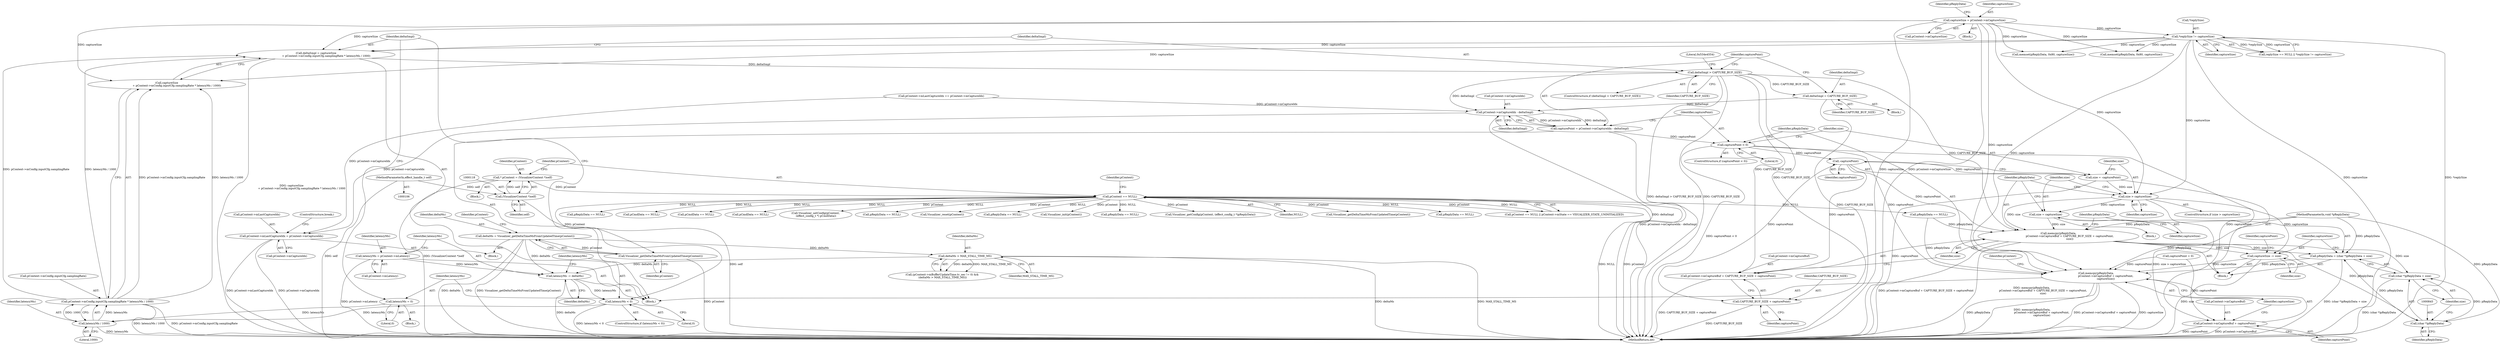 digraph "0_Android_557bd7bfe6c4895faee09e46fc9b5304a956c8b7@integer" {
"1000779" [label="(Call,deltaSmpl = captureSize\n                        + pContext->mConfig.inputCfg.samplingRate * latencyMs / 1000)"];
"1000705" [label="(Call,*replySize != captureSize)"];
"1000691" [label="(Call,captureSize = pContext->mCaptureSize)"];
"1000783" [label="(Call,pContext->mConfig.inputCfg.samplingRate * latencyMs / 1000)"];
"1000791" [label="(Call,latencyMs / 1000)"];
"1000775" [label="(Call,latencyMs = 0)"];
"1000771" [label="(Call,latencyMs < 0)"];
"1000767" [label="(Call,latencyMs -= deltaMs)"];
"1000742" [label="(Call,deltaMs > MAX_STALL_TIME_MS)"];
"1000721" [label="(Call,deltaMs = Visualizer_getDeltaTimeMsFromUpdatedTime(pContext))"];
"1000723" [label="(Call,Visualizer_getDeltaTimeMsFromUpdatedTime(pContext))"];
"1000123" [label="(Call,pContext == NULL)"];
"1000115" [label="(Call,* pContext = (VisualizerContext *)self)"];
"1000117" [label="(Call,(VisualizerContext *)self)"];
"1000107" [label="(MethodParameterIn,effect_handle_t self)"];
"1000762" [label="(Call,latencyMs = pContext->mLatency)"];
"1000795" [label="(Call,deltaSmpl > CAPTURE_BUF_SIZE)"];
"1000802" [label="(Call,deltaSmpl = CAPTURE_BUF_SIZE)"];
"1000808" [label="(Call,pContext->mCaptureIdx - deltaSmpl)"];
"1000806" [label="(Call,capturePoint = pContext->mCaptureIdx - deltaSmpl)"];
"1000814" [label="(Call,capturePoint < 0)"];
"1000821" [label="(Call,-capturePoint)"];
"1000819" [label="(Call,size = -capturePoint)"];
"1000824" [label="(Call,size > captureSize)"];
"1000828" [label="(Call,size = captureSize)"];
"1000831" [label="(Call,memcpy(pReplyData,\n                           pContext->mCaptureBuf + CAPTURE_BUF_SIZE + capturePoint,\n                           size))"];
"1000841" [label="(Call,pReplyData = (char *)pReplyData + size)"];
"1000854" [label="(Call,memcpy(pReplyData,\n                       pContext->mCaptureBuf + capturePoint,\n                       captureSize))"];
"1000844" [label="(Call,(char *)pReplyData)"];
"1000843" [label="(Call,(char *)pReplyData + size)"];
"1000848" [label="(Call,captureSize -= size)"];
"1000833" [label="(Call,pContext->mCaptureBuf + CAPTURE_BUF_SIZE + capturePoint)"];
"1000837" [label="(Call,CAPTURE_BUF_SIZE + capturePoint)"];
"1000856" [label="(Call,pContext->mCaptureBuf + capturePoint)"];
"1000862" [label="(Call,pContext->mLastCaptureIdx = pContext->mCaptureIdx)"];
"1000230" [label="(Call,Visualizer_reset(pContext))"];
"1000812" [label="(Identifier,deltaSmpl)"];
"1000771" [label="(Call,latencyMs < 0)"];
"1000880" [label="(Call,pReplyData == NULL)"];
"1000115" [label="(Call,* pContext = (VisualizerContext *)self)"];
"1000862" [label="(Call,pContext->mLastCaptureIdx = pContext->mCaptureIdx)"];
"1000794" [label="(ControlStructure,if (deltaSmpl > CAPTURE_BUF_SIZE))"];
"1000123" [label="(Call,pContext == NULL)"];
"1000808" [label="(Call,pContext->mCaptureIdx - deltaSmpl)"];
"1000807" [label="(Identifier,capturePoint)"];
"1000742" [label="(Call,deltaMs > MAX_STALL_TIME_MS)"];
"1000769" [label="(Identifier,deltaMs)"];
"1000843" [label="(Call,(char *)pReplyData + size)"];
"1000849" [label="(Identifier,captureSize)"];
"1000162" [label="(Call,Visualizer_init(pContext))"];
"1000773" [label="(Literal,0)"];
"1000708" [label="(Identifier,captureSize)"];
"1000827" [label="(Block,)"];
"1000793" [label="(Literal,1000)"];
"1000829" [label="(Identifier,size)"];
"1000803" [label="(Identifier,deltaSmpl)"];
"1000832" [label="(Identifier,pReplyData)"];
"1000816" [label="(Literal,0)"];
"1000701" [label="(Call,replySize == NULL || *replySize != captureSize)"];
"1000743" [label="(Identifier,deltaMs)"];
"1000821" [label="(Call,-capturePoint)"];
"1000722" [label="(Identifier,deltaMs)"];
"1000141" [label="(Call,pReplyData == NULL)"];
"1000830" [label="(Identifier,captureSize)"];
"1000837" [label="(Call,CAPTURE_BUF_SIZE + capturePoint)"];
"1000802" [label="(Call,deltaSmpl = CAPTURE_BUF_SIZE)"];
"1000223" [label="(Call,Visualizer_getConfig(pContext, (effect_config_t *)pReplyData))"];
"1000800" [label="(Literal,0x534e4554)"];
"1000819" [label="(Call,size = -capturePoint)"];
"1000125" [label="(Identifier,NULL)"];
"1000824" [label="(Call,size > captureSize)"];
"1000871" [label="(Call,memset(pReplyData, 0x80, captureSize))"];
"1000774" [label="(Block,)"];
"1000117" [label="(Call,(VisualizerContext *)self)"];
"1000857" [label="(Call,pContext->mCaptureBuf)"];
"1000925" [label="(Call,Visualizer_getDeltaTimeMsFromUpdatedTime(pContext))"];
"1000814" [label="(Call,capturePoint < 0)"];
"1000797" [label="(Identifier,CAPTURE_BUF_SIZE)"];
"1000279" [label="(Call,pReplyData == NULL)"];
"1000764" [label="(Call,pContext->mLatency)"];
"1000113" [label="(Block,)"];
"1000875" [label="(ControlStructure,break;)"];
"1000699" [label="(Identifier,pReplyData)"];
"1000729" [label="(Identifier,pContext)"];
"1000826" [label="(Identifier,captureSize)"];
"1000792" [label="(Identifier,latencyMs)"];
"1000698" [label="(Call,pReplyData == NULL)"];
"1000763" [label="(Identifier,latencyMs)"];
"1000831" [label="(Call,memcpy(pReplyData,\n                           pContext->mCaptureBuf + CAPTURE_BUF_SIZE + capturePoint,\n                           size))"];
"1000122" [label="(Call,pContext == NULL || pContext->mState == VISUALIZER_STATE_UNINITIALIZED)"];
"1000847" [label="(Identifier,size)"];
"1000755" [label="(Call,memset(pReplyData, 0x80, captureSize))"];
"1001120" [label="(MethodReturn,int)"];
"1000863" [label="(Call,pContext->mLastCaptureIdx)"];
"1000781" [label="(Call,captureSize\n                        + pContext->mConfig.inputCfg.samplingRate * latencyMs / 1000)"];
"1000796" [label="(Identifier,deltaSmpl)"];
"1000809" [label="(Call,pContext->mCaptureIdx)"];
"1000112" [label="(MethodParameterIn,void *pReplyData)"];
"1000768" [label="(Identifier,latencyMs)"];
"1000693" [label="(Call,pContext->mCaptureSize)"];
"1000119" [label="(Identifier,self)"];
"1000236" [label="(Call,pReplyData == NULL)"];
"1000866" [label="(Call,pContext->mCaptureIdx)"];
"1000825" [label="(Identifier,size)"];
"1000323" [label="(Call,pCmdData == NULL)"];
"1000820" [label="(Identifier,size)"];
"1000861" [label="(Identifier,captureSize)"];
"1000734" [label="(Call,(pContext->mBufferUpdateTime.tv_sec != 0) &&\n (deltaMs > MAX_STALL_TIME_MS))"];
"1000840" [label="(Identifier,size)"];
"1000727" [label="(Call,pContext->mLastCaptureIdx == pContext->mCaptureIdx)"];
"1000834" [label="(Call,pContext->mCaptureBuf)"];
"1000168" [label="(Call,pCmdData == NULL)"];
"1000691" [label="(Call,captureSize = pContext->mCaptureSize)"];
"1000498" [label="(Call,pCmdData == NULL)"];
"1000719" [label="(Block,)"];
"1000779" [label="(Call,deltaSmpl = captureSize\n                        + pContext->mConfig.inputCfg.samplingRate * latencyMs / 1000)"];
"1000721" [label="(Call,deltaMs = Visualizer_getDeltaTimeMsFromUpdatedTime(pContext))"];
"1000860" [label="(Identifier,capturePoint)"];
"1000124" [label="(Identifier,pContext)"];
"1000856" [label="(Call,pContext->mCaptureBuf + capturePoint)"];
"1000855" [label="(Identifier,pReplyData)"];
"1000689" [label="(Block,)"];
"1000841" [label="(Call,pReplyData = (char *)pReplyData + size)"];
"1000116" [label="(Identifier,pContext)"];
"1000795" [label="(Call,deltaSmpl > CAPTURE_BUF_SIZE)"];
"1000744" [label="(Identifier,MAX_STALL_TIME_MS)"];
"1000846" [label="(Identifier,pReplyData)"];
"1000839" [label="(Identifier,capturePoint)"];
"1000198" [label="(Call,Visualizer_setConfig(pContext,\n (effect_config_t *) pCmdData))"];
"1000798" [label="(Block,)"];
"1000804" [label="(Identifier,CAPTURE_BUF_SIZE)"];
"1000767" [label="(Call,latencyMs -= deltaMs)"];
"1000854" [label="(Call,memcpy(pReplyData,\n                       pContext->mCaptureBuf + capturePoint,\n                       captureSize))"];
"1000864" [label="(Identifier,pContext)"];
"1000706" [label="(Call,*replySize)"];
"1000775" [label="(Call,latencyMs = 0)"];
"1000850" [label="(Identifier,size)"];
"1000772" [label="(Identifier,latencyMs)"];
"1000692" [label="(Identifier,captureSize)"];
"1000783" [label="(Call,pContext->mConfig.inputCfg.samplingRate * latencyMs / 1000)"];
"1000780" [label="(Identifier,deltaSmpl)"];
"1000777" [label="(Literal,0)"];
"1000842" [label="(Identifier,pReplyData)"];
"1000791" [label="(Call,latencyMs / 1000)"];
"1000822" [label="(Identifier,capturePoint)"];
"1000806" [label="(Call,capturePoint = pContext->mCaptureIdx - deltaSmpl)"];
"1000760" [label="(Block,)"];
"1000813" [label="(ControlStructure,if (capturePoint < 0))"];
"1000828" [label="(Call,size = captureSize)"];
"1000762" [label="(Call,latencyMs = pContext->mLatency)"];
"1000851" [label="(Call,capturePoint = 0)"];
"1000705" [label="(Call,*replySize != captureSize)"];
"1000784" [label="(Call,pContext->mConfig.inputCfg.samplingRate)"];
"1000107" [label="(MethodParameterIn,effect_handle_t self)"];
"1000838" [label="(Identifier,CAPTURE_BUF_SIZE)"];
"1000770" [label="(ControlStructure,if (latencyMs < 0))"];
"1000815" [label="(Identifier,capturePoint)"];
"1000724" [label="(Identifier,pContext)"];
"1000776" [label="(Identifier,latencyMs)"];
"1000207" [label="(Call,pReplyData == NULL)"];
"1000844" [label="(Call,(char *)pReplyData)"];
"1000833" [label="(Call,pContext->mCaptureBuf + CAPTURE_BUF_SIZE + capturePoint)"];
"1000852" [label="(Identifier,capturePoint)"];
"1000723" [label="(Call,Visualizer_getDeltaTimeMsFromUpdatedTime(pContext))"];
"1000848" [label="(Call,captureSize -= size)"];
"1000823" [label="(ControlStructure,if (size > captureSize))"];
"1000817" [label="(Block,)"];
"1000128" [label="(Identifier,pContext)"];
"1000779" -> "1000760"  [label="AST: "];
"1000779" -> "1000781"  [label="CFG: "];
"1000780" -> "1000779"  [label="AST: "];
"1000781" -> "1000779"  [label="AST: "];
"1000796" -> "1000779"  [label="CFG: "];
"1000779" -> "1001120"  [label="DDG: captureSize\n                        + pContext->mConfig.inputCfg.samplingRate * latencyMs / 1000"];
"1000705" -> "1000779"  [label="DDG: captureSize"];
"1000691" -> "1000779"  [label="DDG: captureSize"];
"1000783" -> "1000779"  [label="DDG: pContext->mConfig.inputCfg.samplingRate"];
"1000783" -> "1000779"  [label="DDG: latencyMs / 1000"];
"1000779" -> "1000795"  [label="DDG: deltaSmpl"];
"1000705" -> "1000701"  [label="AST: "];
"1000705" -> "1000708"  [label="CFG: "];
"1000706" -> "1000705"  [label="AST: "];
"1000708" -> "1000705"  [label="AST: "];
"1000701" -> "1000705"  [label="CFG: "];
"1000705" -> "1001120"  [label="DDG: captureSize"];
"1000705" -> "1001120"  [label="DDG: *replySize"];
"1000705" -> "1000701"  [label="DDG: *replySize"];
"1000705" -> "1000701"  [label="DDG: captureSize"];
"1000691" -> "1000705"  [label="DDG: captureSize"];
"1000705" -> "1000755"  [label="DDG: captureSize"];
"1000705" -> "1000781"  [label="DDG: captureSize"];
"1000705" -> "1000824"  [label="DDG: captureSize"];
"1000705" -> "1000854"  [label="DDG: captureSize"];
"1000705" -> "1000871"  [label="DDG: captureSize"];
"1000691" -> "1000689"  [label="AST: "];
"1000691" -> "1000693"  [label="CFG: "];
"1000692" -> "1000691"  [label="AST: "];
"1000693" -> "1000691"  [label="AST: "];
"1000699" -> "1000691"  [label="CFG: "];
"1000691" -> "1001120"  [label="DDG: pContext->mCaptureSize"];
"1000691" -> "1001120"  [label="DDG: captureSize"];
"1000691" -> "1000755"  [label="DDG: captureSize"];
"1000691" -> "1000781"  [label="DDG: captureSize"];
"1000691" -> "1000824"  [label="DDG: captureSize"];
"1000691" -> "1000854"  [label="DDG: captureSize"];
"1000691" -> "1000871"  [label="DDG: captureSize"];
"1000783" -> "1000781"  [label="AST: "];
"1000783" -> "1000791"  [label="CFG: "];
"1000784" -> "1000783"  [label="AST: "];
"1000791" -> "1000783"  [label="AST: "];
"1000781" -> "1000783"  [label="CFG: "];
"1000783" -> "1001120"  [label="DDG: latencyMs / 1000"];
"1000783" -> "1001120"  [label="DDG: pContext->mConfig.inputCfg.samplingRate"];
"1000783" -> "1000781"  [label="DDG: pContext->mConfig.inputCfg.samplingRate"];
"1000783" -> "1000781"  [label="DDG: latencyMs / 1000"];
"1000791" -> "1000783"  [label="DDG: latencyMs"];
"1000791" -> "1000783"  [label="DDG: 1000"];
"1000791" -> "1000793"  [label="CFG: "];
"1000792" -> "1000791"  [label="AST: "];
"1000793" -> "1000791"  [label="AST: "];
"1000791" -> "1001120"  [label="DDG: latencyMs"];
"1000775" -> "1000791"  [label="DDG: latencyMs"];
"1000771" -> "1000791"  [label="DDG: latencyMs"];
"1000775" -> "1000774"  [label="AST: "];
"1000775" -> "1000777"  [label="CFG: "];
"1000776" -> "1000775"  [label="AST: "];
"1000777" -> "1000775"  [label="AST: "];
"1000780" -> "1000775"  [label="CFG: "];
"1000771" -> "1000770"  [label="AST: "];
"1000771" -> "1000773"  [label="CFG: "];
"1000772" -> "1000771"  [label="AST: "];
"1000773" -> "1000771"  [label="AST: "];
"1000776" -> "1000771"  [label="CFG: "];
"1000780" -> "1000771"  [label="CFG: "];
"1000771" -> "1001120"  [label="DDG: latencyMs < 0"];
"1000767" -> "1000771"  [label="DDG: latencyMs"];
"1000767" -> "1000760"  [label="AST: "];
"1000767" -> "1000769"  [label="CFG: "];
"1000768" -> "1000767"  [label="AST: "];
"1000769" -> "1000767"  [label="AST: "];
"1000772" -> "1000767"  [label="CFG: "];
"1000767" -> "1001120"  [label="DDG: deltaMs"];
"1000742" -> "1000767"  [label="DDG: deltaMs"];
"1000721" -> "1000767"  [label="DDG: deltaMs"];
"1000762" -> "1000767"  [label="DDG: latencyMs"];
"1000742" -> "1000734"  [label="AST: "];
"1000742" -> "1000744"  [label="CFG: "];
"1000743" -> "1000742"  [label="AST: "];
"1000744" -> "1000742"  [label="AST: "];
"1000734" -> "1000742"  [label="CFG: "];
"1000742" -> "1001120"  [label="DDG: MAX_STALL_TIME_MS"];
"1000742" -> "1001120"  [label="DDG: deltaMs"];
"1000742" -> "1000734"  [label="DDG: deltaMs"];
"1000742" -> "1000734"  [label="DDG: MAX_STALL_TIME_MS"];
"1000721" -> "1000742"  [label="DDG: deltaMs"];
"1000721" -> "1000719"  [label="AST: "];
"1000721" -> "1000723"  [label="CFG: "];
"1000722" -> "1000721"  [label="AST: "];
"1000723" -> "1000721"  [label="AST: "];
"1000729" -> "1000721"  [label="CFG: "];
"1000721" -> "1001120"  [label="DDG: deltaMs"];
"1000721" -> "1001120"  [label="DDG: Visualizer_getDeltaTimeMsFromUpdatedTime(pContext)"];
"1000723" -> "1000721"  [label="DDG: pContext"];
"1000723" -> "1000724"  [label="CFG: "];
"1000724" -> "1000723"  [label="AST: "];
"1000723" -> "1001120"  [label="DDG: pContext"];
"1000123" -> "1000723"  [label="DDG: pContext"];
"1000123" -> "1000122"  [label="AST: "];
"1000123" -> "1000125"  [label="CFG: "];
"1000124" -> "1000123"  [label="AST: "];
"1000125" -> "1000123"  [label="AST: "];
"1000128" -> "1000123"  [label="CFG: "];
"1000122" -> "1000123"  [label="CFG: "];
"1000123" -> "1001120"  [label="DDG: NULL"];
"1000123" -> "1001120"  [label="DDG: pContext"];
"1000123" -> "1000122"  [label="DDG: pContext"];
"1000123" -> "1000122"  [label="DDG: NULL"];
"1000115" -> "1000123"  [label="DDG: pContext"];
"1000123" -> "1000141"  [label="DDG: NULL"];
"1000123" -> "1000162"  [label="DDG: pContext"];
"1000123" -> "1000168"  [label="DDG: NULL"];
"1000123" -> "1000198"  [label="DDG: pContext"];
"1000123" -> "1000207"  [label="DDG: NULL"];
"1000123" -> "1000223"  [label="DDG: pContext"];
"1000123" -> "1000230"  [label="DDG: pContext"];
"1000123" -> "1000236"  [label="DDG: NULL"];
"1000123" -> "1000279"  [label="DDG: NULL"];
"1000123" -> "1000323"  [label="DDG: NULL"];
"1000123" -> "1000498"  [label="DDG: NULL"];
"1000123" -> "1000698"  [label="DDG: NULL"];
"1000123" -> "1000880"  [label="DDG: NULL"];
"1000123" -> "1000925"  [label="DDG: pContext"];
"1000115" -> "1000113"  [label="AST: "];
"1000115" -> "1000117"  [label="CFG: "];
"1000116" -> "1000115"  [label="AST: "];
"1000117" -> "1000115"  [label="AST: "];
"1000124" -> "1000115"  [label="CFG: "];
"1000115" -> "1001120"  [label="DDG: (VisualizerContext *)self"];
"1000117" -> "1000115"  [label="DDG: self"];
"1000117" -> "1000119"  [label="CFG: "];
"1000118" -> "1000117"  [label="AST: "];
"1000119" -> "1000117"  [label="AST: "];
"1000117" -> "1001120"  [label="DDG: self"];
"1000107" -> "1000117"  [label="DDG: self"];
"1000107" -> "1000106"  [label="AST: "];
"1000107" -> "1001120"  [label="DDG: self"];
"1000762" -> "1000760"  [label="AST: "];
"1000762" -> "1000764"  [label="CFG: "];
"1000763" -> "1000762"  [label="AST: "];
"1000764" -> "1000762"  [label="AST: "];
"1000768" -> "1000762"  [label="CFG: "];
"1000762" -> "1001120"  [label="DDG: pContext->mLatency"];
"1000795" -> "1000794"  [label="AST: "];
"1000795" -> "1000797"  [label="CFG: "];
"1000796" -> "1000795"  [label="AST: "];
"1000797" -> "1000795"  [label="AST: "];
"1000800" -> "1000795"  [label="CFG: "];
"1000807" -> "1000795"  [label="CFG: "];
"1000795" -> "1001120"  [label="DDG: deltaSmpl > CAPTURE_BUF_SIZE"];
"1000795" -> "1001120"  [label="DDG: CAPTURE_BUF_SIZE"];
"1000795" -> "1000802"  [label="DDG: CAPTURE_BUF_SIZE"];
"1000795" -> "1000808"  [label="DDG: deltaSmpl"];
"1000795" -> "1000831"  [label="DDG: CAPTURE_BUF_SIZE"];
"1000795" -> "1000833"  [label="DDG: CAPTURE_BUF_SIZE"];
"1000795" -> "1000837"  [label="DDG: CAPTURE_BUF_SIZE"];
"1000802" -> "1000798"  [label="AST: "];
"1000802" -> "1000804"  [label="CFG: "];
"1000803" -> "1000802"  [label="AST: "];
"1000804" -> "1000802"  [label="AST: "];
"1000807" -> "1000802"  [label="CFG: "];
"1000802" -> "1001120"  [label="DDG: CAPTURE_BUF_SIZE"];
"1000802" -> "1000808"  [label="DDG: deltaSmpl"];
"1000808" -> "1000806"  [label="AST: "];
"1000808" -> "1000812"  [label="CFG: "];
"1000809" -> "1000808"  [label="AST: "];
"1000812" -> "1000808"  [label="AST: "];
"1000806" -> "1000808"  [label="CFG: "];
"1000808" -> "1001120"  [label="DDG: deltaSmpl"];
"1000808" -> "1000806"  [label="DDG: pContext->mCaptureIdx"];
"1000808" -> "1000806"  [label="DDG: deltaSmpl"];
"1000727" -> "1000808"  [label="DDG: pContext->mCaptureIdx"];
"1000808" -> "1000862"  [label="DDG: pContext->mCaptureIdx"];
"1000806" -> "1000760"  [label="AST: "];
"1000807" -> "1000806"  [label="AST: "];
"1000815" -> "1000806"  [label="CFG: "];
"1000806" -> "1001120"  [label="DDG: pContext->mCaptureIdx - deltaSmpl"];
"1000806" -> "1000814"  [label="DDG: capturePoint"];
"1000814" -> "1000813"  [label="AST: "];
"1000814" -> "1000816"  [label="CFG: "];
"1000815" -> "1000814"  [label="AST: "];
"1000816" -> "1000814"  [label="AST: "];
"1000820" -> "1000814"  [label="CFG: "];
"1000855" -> "1000814"  [label="CFG: "];
"1000814" -> "1001120"  [label="DDG: capturePoint < 0"];
"1000814" -> "1000821"  [label="DDG: capturePoint"];
"1000814" -> "1000854"  [label="DDG: capturePoint"];
"1000814" -> "1000856"  [label="DDG: capturePoint"];
"1000821" -> "1000819"  [label="AST: "];
"1000821" -> "1000822"  [label="CFG: "];
"1000822" -> "1000821"  [label="AST: "];
"1000819" -> "1000821"  [label="CFG: "];
"1000821" -> "1000819"  [label="DDG: capturePoint"];
"1000821" -> "1000831"  [label="DDG: capturePoint"];
"1000821" -> "1000833"  [label="DDG: capturePoint"];
"1000821" -> "1000837"  [label="DDG: capturePoint"];
"1000819" -> "1000817"  [label="AST: "];
"1000820" -> "1000819"  [label="AST: "];
"1000825" -> "1000819"  [label="CFG: "];
"1000819" -> "1001120"  [label="DDG: -capturePoint"];
"1000819" -> "1000824"  [label="DDG: size"];
"1000824" -> "1000823"  [label="AST: "];
"1000824" -> "1000826"  [label="CFG: "];
"1000825" -> "1000824"  [label="AST: "];
"1000826" -> "1000824"  [label="AST: "];
"1000829" -> "1000824"  [label="CFG: "];
"1000832" -> "1000824"  [label="CFG: "];
"1000824" -> "1001120"  [label="DDG: size > captureSize"];
"1000824" -> "1000828"  [label="DDG: captureSize"];
"1000824" -> "1000831"  [label="DDG: size"];
"1000824" -> "1000848"  [label="DDG: captureSize"];
"1000828" -> "1000827"  [label="AST: "];
"1000828" -> "1000830"  [label="CFG: "];
"1000829" -> "1000828"  [label="AST: "];
"1000830" -> "1000828"  [label="AST: "];
"1000832" -> "1000828"  [label="CFG: "];
"1000828" -> "1000831"  [label="DDG: size"];
"1000831" -> "1000817"  [label="AST: "];
"1000831" -> "1000840"  [label="CFG: "];
"1000832" -> "1000831"  [label="AST: "];
"1000833" -> "1000831"  [label="AST: "];
"1000840" -> "1000831"  [label="AST: "];
"1000842" -> "1000831"  [label="CFG: "];
"1000831" -> "1001120"  [label="DDG: pContext->mCaptureBuf + CAPTURE_BUF_SIZE + capturePoint"];
"1000831" -> "1001120"  [label="DDG: memcpy(pReplyData,\n                           pContext->mCaptureBuf + CAPTURE_BUF_SIZE + capturePoint,\n                           size)"];
"1000698" -> "1000831"  [label="DDG: pReplyData"];
"1000112" -> "1000831"  [label="DDG: pReplyData"];
"1000831" -> "1000841"  [label="DDG: size"];
"1000831" -> "1000844"  [label="DDG: pReplyData"];
"1000831" -> "1000843"  [label="DDG: size"];
"1000831" -> "1000848"  [label="DDG: size"];
"1000841" -> "1000817"  [label="AST: "];
"1000841" -> "1000843"  [label="CFG: "];
"1000842" -> "1000841"  [label="AST: "];
"1000843" -> "1000841"  [label="AST: "];
"1000849" -> "1000841"  [label="CFG: "];
"1000841" -> "1001120"  [label="DDG: (char *)pReplyData + size"];
"1000844" -> "1000841"  [label="DDG: pReplyData"];
"1000112" -> "1000841"  [label="DDG: pReplyData"];
"1000841" -> "1000854"  [label="DDG: pReplyData"];
"1000854" -> "1000760"  [label="AST: "];
"1000854" -> "1000861"  [label="CFG: "];
"1000855" -> "1000854"  [label="AST: "];
"1000856" -> "1000854"  [label="AST: "];
"1000861" -> "1000854"  [label="AST: "];
"1000864" -> "1000854"  [label="CFG: "];
"1000854" -> "1001120"  [label="DDG: pReplyData"];
"1000854" -> "1001120"  [label="DDG: memcpy(pReplyData,\n                       pContext->mCaptureBuf + capturePoint,\n                       captureSize)"];
"1000854" -> "1001120"  [label="DDG: pContext->mCaptureBuf + capturePoint"];
"1000854" -> "1001120"  [label="DDG: captureSize"];
"1000698" -> "1000854"  [label="DDG: pReplyData"];
"1000112" -> "1000854"  [label="DDG: pReplyData"];
"1000851" -> "1000854"  [label="DDG: capturePoint"];
"1000848" -> "1000854"  [label="DDG: captureSize"];
"1000844" -> "1000843"  [label="AST: "];
"1000844" -> "1000846"  [label="CFG: "];
"1000845" -> "1000844"  [label="AST: "];
"1000846" -> "1000844"  [label="AST: "];
"1000847" -> "1000844"  [label="CFG: "];
"1000844" -> "1000843"  [label="DDG: pReplyData"];
"1000112" -> "1000844"  [label="DDG: pReplyData"];
"1000843" -> "1000847"  [label="CFG: "];
"1000847" -> "1000843"  [label="AST: "];
"1000843" -> "1001120"  [label="DDG: (char *)pReplyData"];
"1000848" -> "1000817"  [label="AST: "];
"1000848" -> "1000850"  [label="CFG: "];
"1000849" -> "1000848"  [label="AST: "];
"1000850" -> "1000848"  [label="AST: "];
"1000852" -> "1000848"  [label="CFG: "];
"1000848" -> "1001120"  [label="DDG: size"];
"1000833" -> "1000837"  [label="CFG: "];
"1000834" -> "1000833"  [label="AST: "];
"1000837" -> "1000833"  [label="AST: "];
"1000840" -> "1000833"  [label="CFG: "];
"1000833" -> "1001120"  [label="DDG: CAPTURE_BUF_SIZE + capturePoint"];
"1000837" -> "1000839"  [label="CFG: "];
"1000838" -> "1000837"  [label="AST: "];
"1000839" -> "1000837"  [label="AST: "];
"1000837" -> "1001120"  [label="DDG: CAPTURE_BUF_SIZE"];
"1000856" -> "1000860"  [label="CFG: "];
"1000857" -> "1000856"  [label="AST: "];
"1000860" -> "1000856"  [label="AST: "];
"1000861" -> "1000856"  [label="CFG: "];
"1000856" -> "1001120"  [label="DDG: pContext->mCaptureBuf"];
"1000856" -> "1001120"  [label="DDG: capturePoint"];
"1000851" -> "1000856"  [label="DDG: capturePoint"];
"1000862" -> "1000719"  [label="AST: "];
"1000862" -> "1000866"  [label="CFG: "];
"1000863" -> "1000862"  [label="AST: "];
"1000866" -> "1000862"  [label="AST: "];
"1000875" -> "1000862"  [label="CFG: "];
"1000862" -> "1001120"  [label="DDG: pContext->mCaptureIdx"];
"1000862" -> "1001120"  [label="DDG: pContext->mLastCaptureIdx"];
"1000727" -> "1000862"  [label="DDG: pContext->mCaptureIdx"];
}

